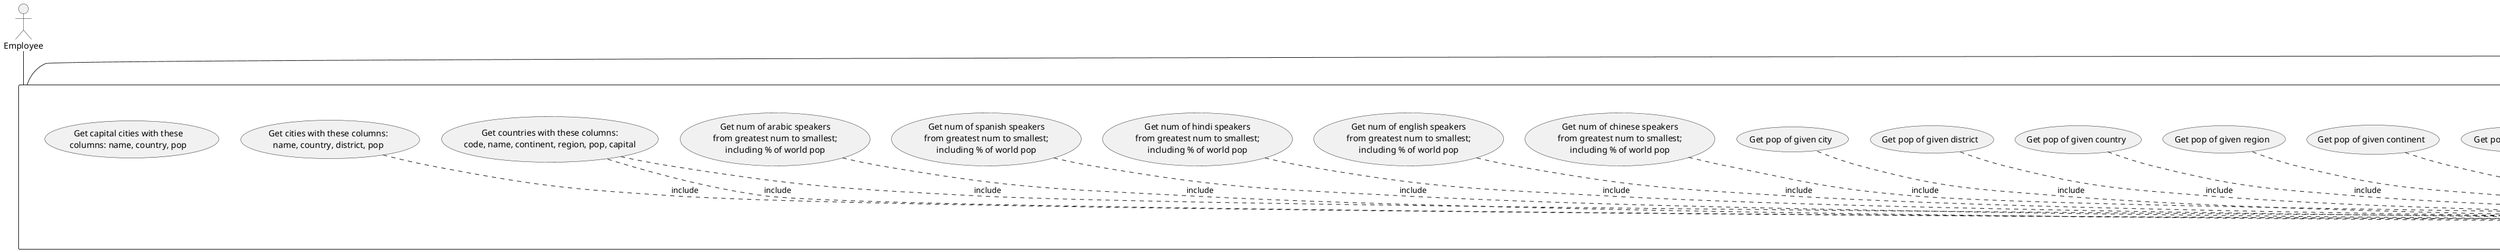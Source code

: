 @startuml
'pop is short for population

actor E1 as "Employee"

rectangle Database

rectangle System {
    E1 -- System
    System -> Database
    usecase UCa as "Print report"

    usecase UC1 as "Get country pop from world;
    largest to smallest"
    UC1 ..> UCa : include

    usecase UC2 as "Get country pop from given continent;
    largest to smallest"
    UC2 ..> UCa : include

    usecase UC3 as "Get country pop from given region;
    largest to smallest"
    UC3 ..> UCa : include

    usecase UC4 as "Get top (N) pop countries
    from given world"
    UC4 ..> UCa : include

    usecase UC5 as "Get top (N) pop countries
    from given continent"
    UC5 ..> UCa : include

    usecase UC6 as "Get top (N) pop countries
    from given region"
    UC6 ..> UCa : include

    usecase UC7 as "Get pop of cities from world;
    largest to smallest"
    UC7 ..> UCa : include

    usecase UC8 as "Get pop of cities from given continent;
    largest to smallest"
    UC8 ..> UCa : include

    usecase UC9 as "Get pop of cities from given region;
    largest to smallest"
    UC9 ..> UCa : include

    usecase UC10 as "Get pop of cities from given country;
    largest to smallest"
    UC10 ..> UCa : include

    usecase UC11 as "Get pop of cities from given district;
    largest to smallest"
    UC11 ..> UCa : include

    usecase UC12 as "Get top (N) pop cities
    from given world"
    UC12 ..> UCa : include

    usecase UC13 as "Get top (N) pop cities
    from given continent"
    UC13 ..> UCa : include

    usecase UC14 as "Get top (N) pop cities
    from given region"
    UC14 ..> UCa : include

    usecase UC15 as "Get top (N) pop cities
    from given country"
    UC15 ..> UCa : include

    usecase UC16 as "Get top (N) pop cities
    from given district"
    UC16 ..> UCa : include

    usecase UC17 as "Get pop of capital cities from world;
    largest to smallest"
    UC17 ..> UCa : include

    usecase UC18 as "Get pop of capital cities from given continent;
    largest to smallest"
    UC18 ..> UCa : include

    usecase UC19 as "Get pop of capital cities from given region;
    largest to smallest"
    UC19 ..> UCa : include

    usecase UC20 as "Get top (N) pop capital cities
    from given world"
    UC16 ..> UCa : include

    usecase UC21 as "Get top (N) pop capital cities
    from given continent"
    UC21 ..> UCa : include

    usecase UC22 as "Get top (N) pop capital cities
    from given region"
    UC22 ..> UCa : include

    usecase UC23 as "Get pop of: people, people in cities,
    people not in cities from all continents"
    UC23 ..> UCa : include

    usecase UC24 as "Get pop of: people, people in cities,
    people not in cities from all regions"
    UC24 ..> UCa : include

    usecase UC25 as "Get pop of: people, people in cities,
    people not in cities from all countries"
    UC25 ..> UCa : include

    usecase UC26 as "Get pop of the world"
    UC26 ..> UCa : include

    usecase UC27 as "Get pop of given continent"
    UC27 ..> UCa : include

    usecase UC28 as "Get pop of given region"
    UC28 ..> UCa : include

    usecase UC29 as "Get pop of given country"
    UC29 ..> UCa : include

    usecase UC30 as "Get pop of given district"
    UC30 ..> UCa : include

    usecase UC31 as "Get pop of given city"
    UC31 ..> UCa : include

    usecase UC32 as "Get num of chinese speakers
    from greatest num to smallest;
    including % of world pop"
    UC32 ..> UCa : include

    usecase UC33 as "Get num of english speakers
    from greatest num to smallest;
    including % of world pop"
    UC33 ..> UCa : include

    usecase UC34 as "Get num of hindi speakers
    from greatest num to smallest;
    including % of world pop"
    UC34 ..> UCa : include

    usecase UC35 as "Get num of spanish speakers
    from greatest num to smallest;
    including % of world pop"
    UC35 ..> UCa : include

    usecase UC36 as "Get num of arabic speakers
    from greatest num to smallest;
    including % of world pop"
    UC36 ..> UCa : include

    usecase UC37 as "Get countries with these columns:
    code, name, continent, region, pop, capital"
    UC37 ..> UCa : include

    usecase UC38 as "Get cities with these columns:
    name, country, district, pop"
    UC38 ..> UCa : include

    usecase UC39 as "Get capital cities with these
    columns: name, country, pop"
    UC37 ..> UCa : include
}
@enduml